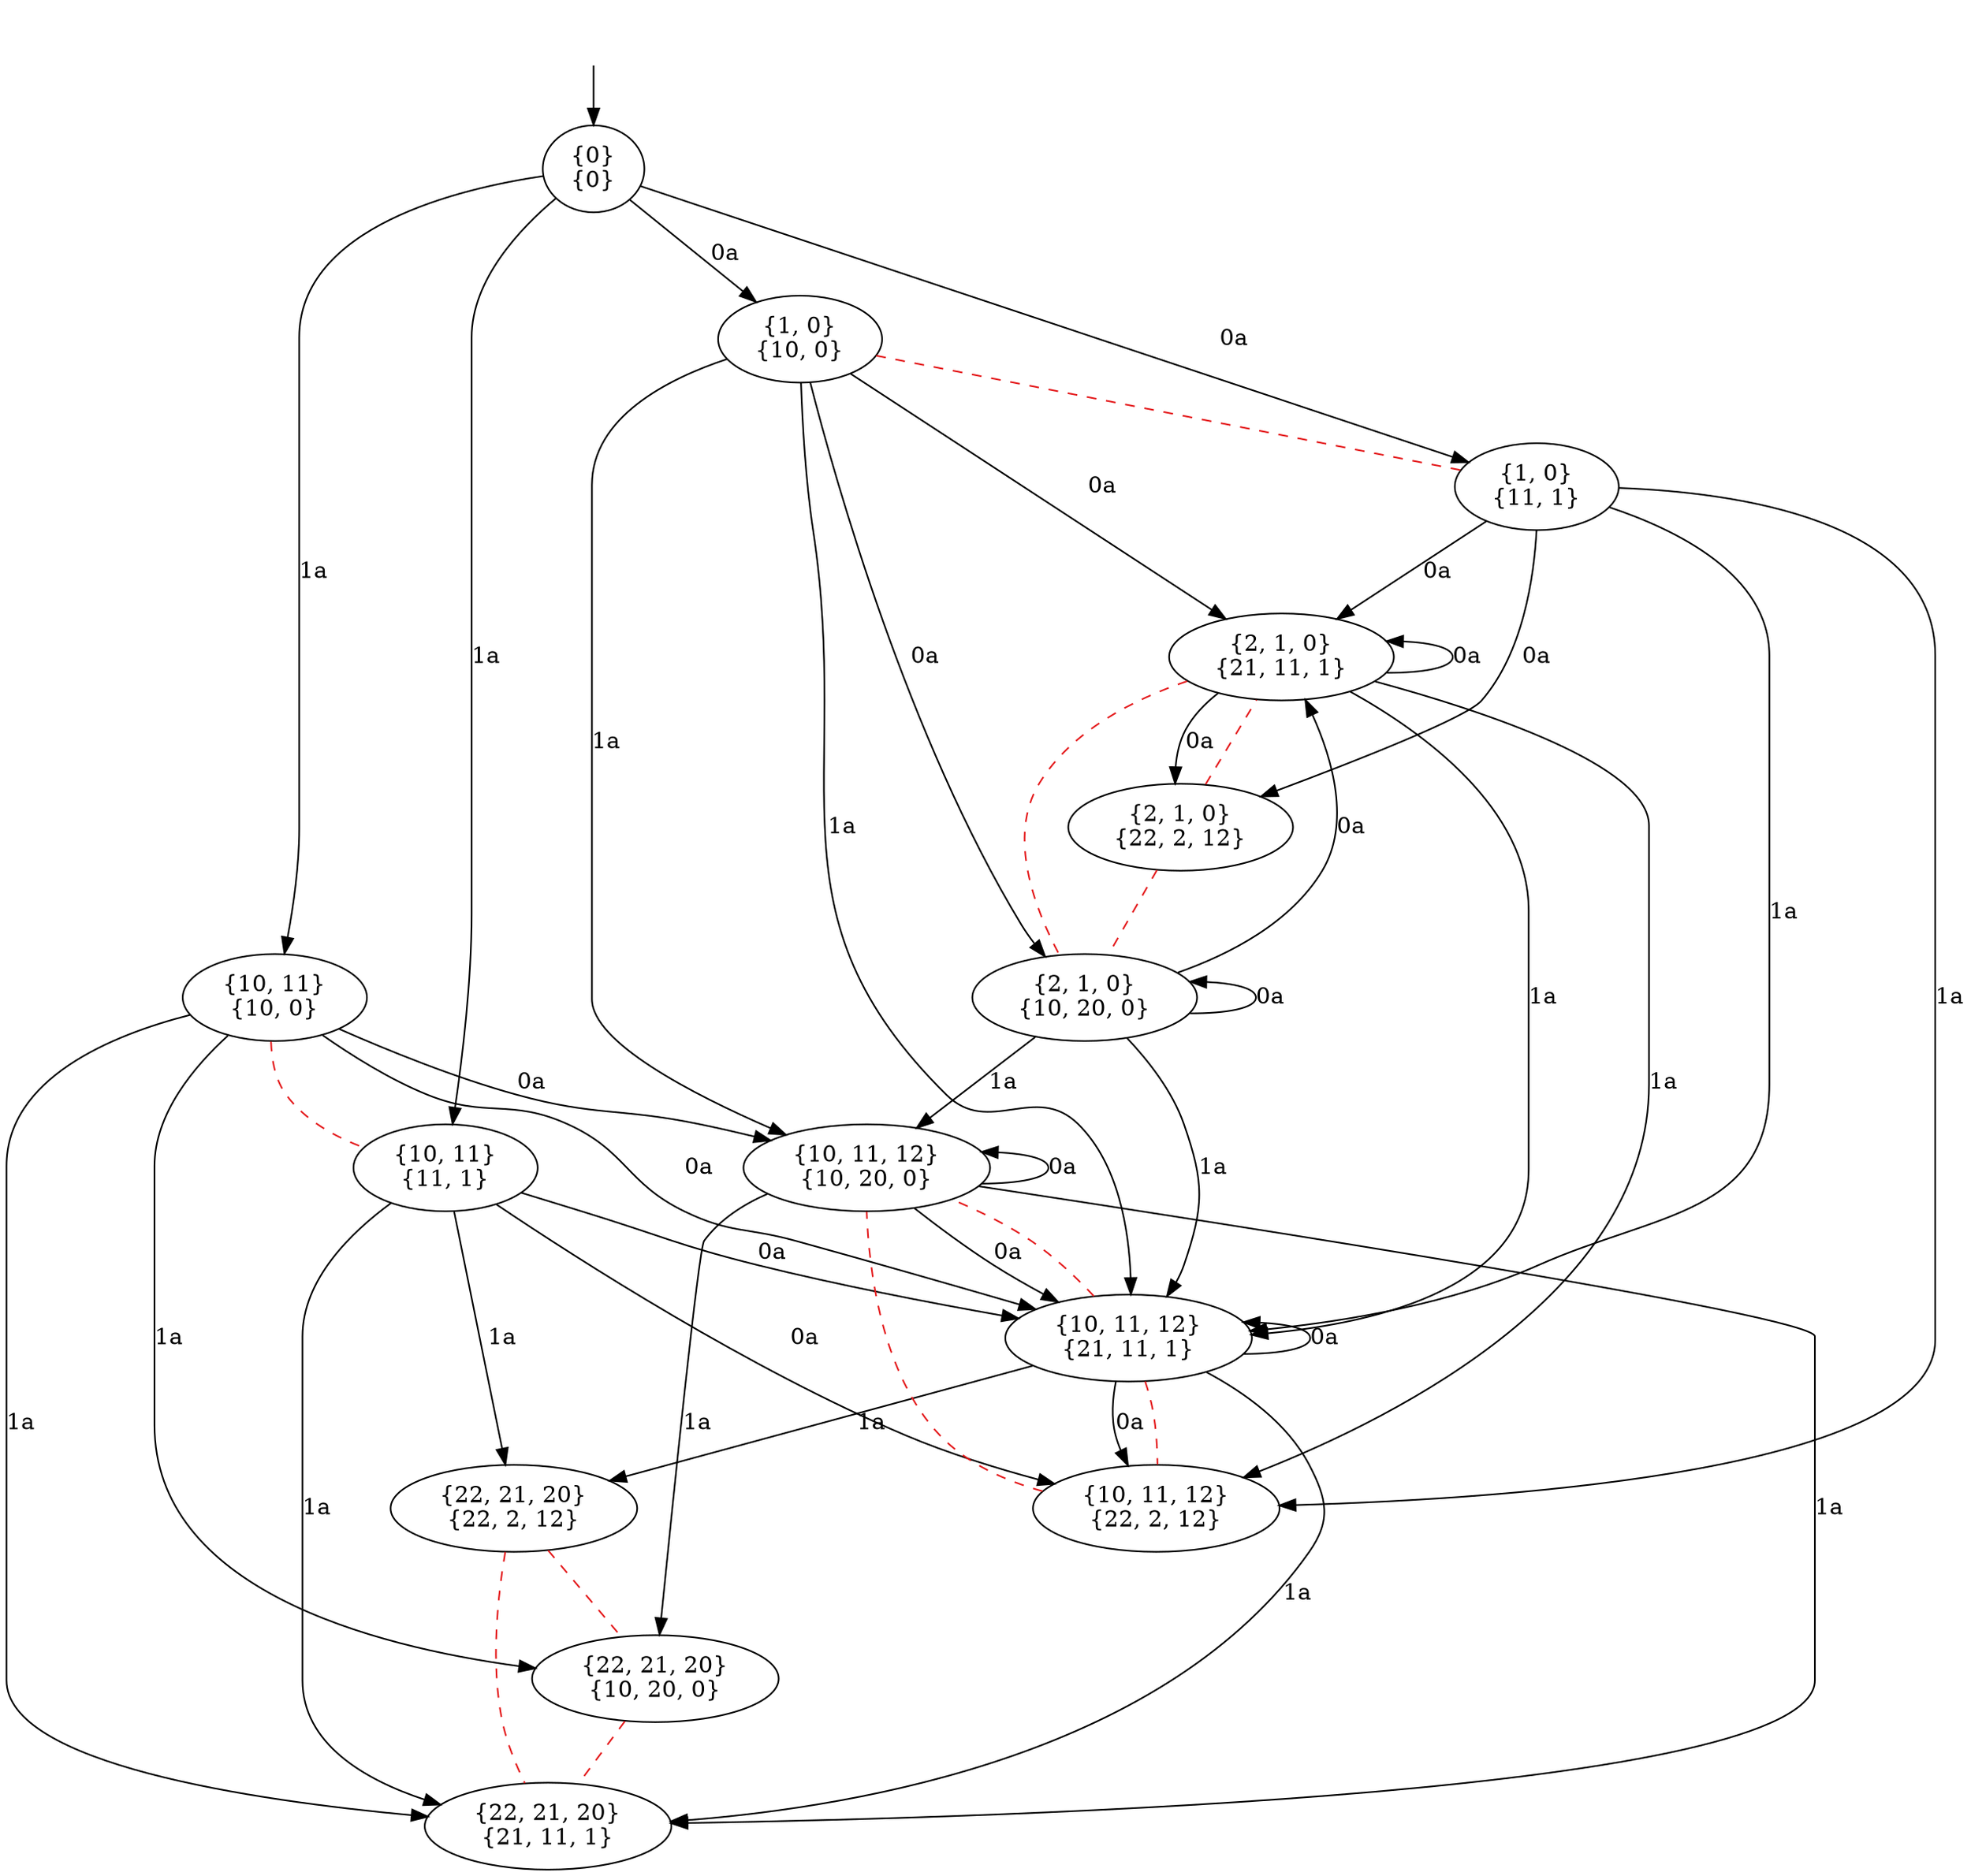 digraph  {
concentrate=False;
nodesep=0.5;
ranksep=0.5;
splines=True;
4595096320 [label="{0}\n{0}"];
4595096208 [label="{1, 0}\n{10, 0}"];
4595093688 [label="{10, 11}\n{10, 0}"];
4595097384 [label="{1, 0}\n{11, 1}"];
4595280080 [label="{10, 11}\n{11, 1}"];
4595278176 [label="{2, 1, 0}\n{10, 20, 0}"];
4595278064 [label="{10, 11, 12}\n{10, 20, 0}"];
4595281704 [label="{2, 1, 0}\n{21, 11, 1}"];
4595280416 [label="{10, 11, 12}\n{21, 11, 1}"];
4595237328 [label="{22, 21, 20}\n{10, 20, 0}"];
4595237608 [label="{22, 21, 20}\n{21, 11, 1}"];
4595238784 [label="{2, 1, 0}\n{22, 2, 12}"];
4595238896 [label="{10, 11, 12}\n{22, 2, 12}"];
4595239232 [label="{22, 21, 20}\n{22, 2, 12}"];
hidden [label="", shape=none];
4595096320 -> 4595096208  [action="('0a',)", key="('0a',)", label="0a"];
4595096320 -> 4595093688  [action="('1a',)", key="('1a',)", label="1a"];
4595096320 -> 4595097384  [action="('0a',)", key="('0a',)", label="0a"];
4595096320 -> 4595280080  [action="('1a',)", key="('1a',)", label="1a"];
4595096208 -> 4595278176  [action="('0a',)", key="('0a',)", label="0a"];
4595096208 -> 4595278064  [action="('1a',)", key="('1a',)", label="1a"];
4595096208 -> 4595281704  [action="('0a',)", key="('0a',)", label="0a"];
4595096208 -> 4595280416  [action="('1a',)", key="('1a',)", label="1a"];
4595096208 -> 4595097384  [arrowhead=none, color=1, colorscheme=set19, constraint=True, key=0, label="", style=dashed];
4595093688 -> 4595278064  [action="('0a',)", key="('0a',)", label="0a"];
4595093688 -> 4595237328  [action="('1a',)", key="('1a',)", label="1a"];
4595093688 -> 4595280416  [action="('0a',)", key="('0a',)", label="0a"];
4595093688 -> 4595237608  [action="('1a',)", key="('1a',)", label="1a"];
4595093688 -> 4595280080  [arrowhead=none, color=1, colorscheme=set19, constraint=True, key=0, label="", style=dashed];
4595097384 -> 4595281704  [action="('0a',)", key="('0a',)", label="0a"];
4595097384 -> 4595280416  [action="('1a',)", key="('1a',)", label="1a"];
4595097384 -> 4595238784  [action="('0a',)", key="('0a',)", label="0a"];
4595097384 -> 4595238896  [action="('1a',)", key="('1a',)", label="1a"];
4595280080 -> 4595280416  [action="('0a',)", key="('0a',)", label="0a"];
4595280080 -> 4595237608  [action="('1a',)", key="('1a',)", label="1a"];
4595280080 -> 4595238896  [action="('0a',)", key="('0a',)", label="0a"];
4595280080 -> 4595239232  [action="('1a',)", key="('1a',)", label="1a"];
4595278176 -> 4595278176  [action="('0a',)", dir=back, key="('0a',)", label="0a"];
4595278176 -> 4595278064  [action="('1a',)", key="('1a',)", label="1a"];
4595278176 -> 4595281704  [action="('0a',)", key="('0a',)", label="0a"];
4595278176 -> 4595280416  [action="('1a',)", key="('1a',)", label="1a"];
4595278064 -> 4595278064  [action="('0a',)", dir=back, key="('0a',)", label="0a"];
4595278064 -> 4595237328  [action="('1a',)", key="('1a',)", label="1a"];
4595278064 -> 4595280416  [action="('0a',)", key="('0a',)", label="0a"];
4595278064 -> 4595237608  [action="('1a',)", key="('1a',)", label="1a"];
4595281704 -> 4595281704  [action="('0a',)", dir=back, key="('0a',)", label="0a"];
4595281704 -> 4595280416  [action="('1a',)", key="('1a',)", label="1a"];
4595281704 -> 4595238784  [action="('0a',)", key="('0a',)", label="0a"];
4595281704 -> 4595238896  [action="('1a',)", key="('1a',)", label="1a"];
4595281704 -> 4595278176  [arrowhead=none, color=1, colorscheme=set19, constraint=True, key=0, label="", style=dashed];
4595280416 -> 4595280416  [action="('0a',)", dir=back, key="('0a',)", label="0a"];
4595280416 -> 4595237608  [action="('1a',)", key="('1a',)", label="1a"];
4595280416 -> 4595238896  [action="('0a',)", key="('0a',)", label="0a"];
4595280416 -> 4595238896  [arrowhead=none, color=1, colorscheme=set19, constraint=True, key=1, label="", style=dashed];
4595280416 -> 4595239232  [action="('1a',)", key="('1a',)", label="1a"];
4595280416 -> 4595278064  [arrowhead=none, color=1, colorscheme=set19, constraint=True, key=0, label="", style=dashed];
4595237328 -> 4595237608  [arrowhead=none, color=1, colorscheme=set19, constraint=True, key=0, label="", style=dashed];
4595238784 -> 4595281704  [arrowhead=none, color=1, colorscheme=set19, constraint=True, key=0, label="", style=dashed];
4595238784 -> 4595278176  [arrowhead=none, color=1, colorscheme=set19, constraint=True, key=0, label="", style=dashed];
4595238896 -> 4595278064  [arrowhead=none, color=1, colorscheme=set19, constraint=True, key=0, label="", style=dashed];
4595239232 -> 4595237328  [arrowhead=none, color=1, colorscheme=set19, constraint=True, key=0, label="", style=dashed];
4595239232 -> 4595237608  [arrowhead=none, color=1, colorscheme=set19, constraint=True, key=0, label="", style=dashed];
hidden -> 4595096320  [key=0];
}

